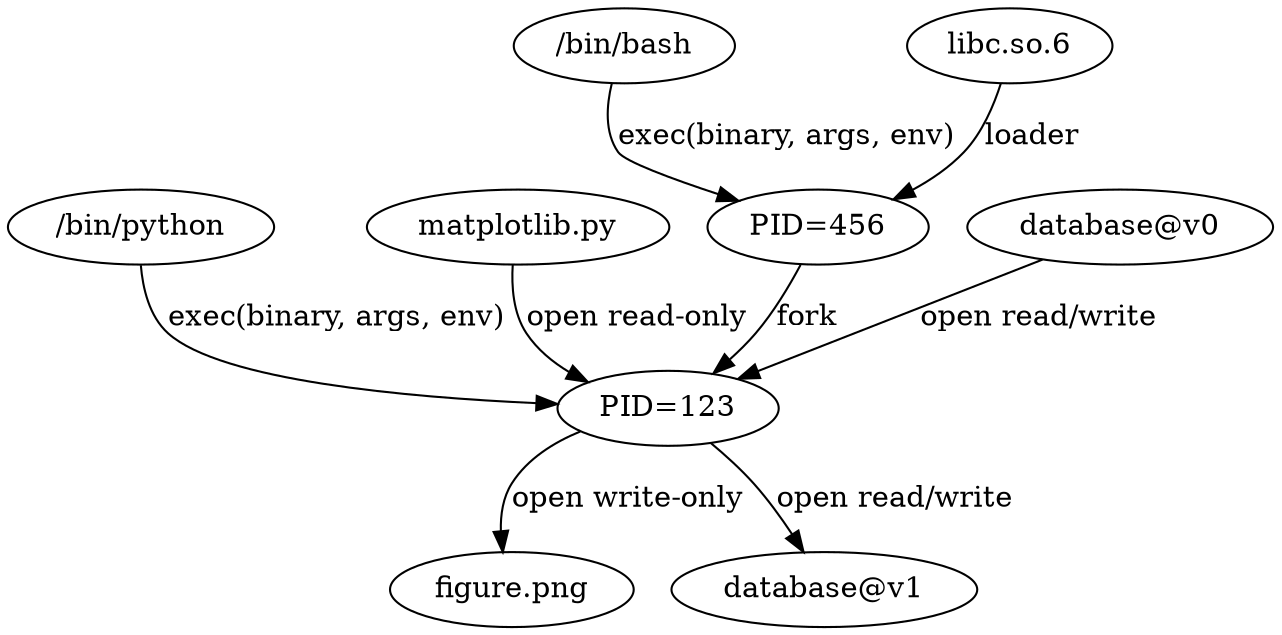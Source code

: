 digraph G {

  node [label="figure.png"] graph_png;
  node [label="/bin/python"] python;
  node [label="matplotlib.py"] matplotlib;
  node [label="PID=123"] proc2;
  node [label="PID=456"] proc1;
  node [label="/bin/bash"] bash;
  node [label="libc.so.6"] libc;
  node [label="database@v0"] database0;
  node [label="database@v1"] database1;

  bash -> proc1 [label="exec(binary, args, env)"];
  libc -> proc1 [label="loader"];
  proc1 -> proc2 [label="fork"];

  python -> proc2 [label="exec(binary, args, env)"];
  matplotlib -> proc2 [label="open read-only"];
  database0 -> proc2 [label="open read/write"];
  proc2 -> database1 [label="open read/write"];
  proc2 -> graph_png [label="open write-only"];
}
